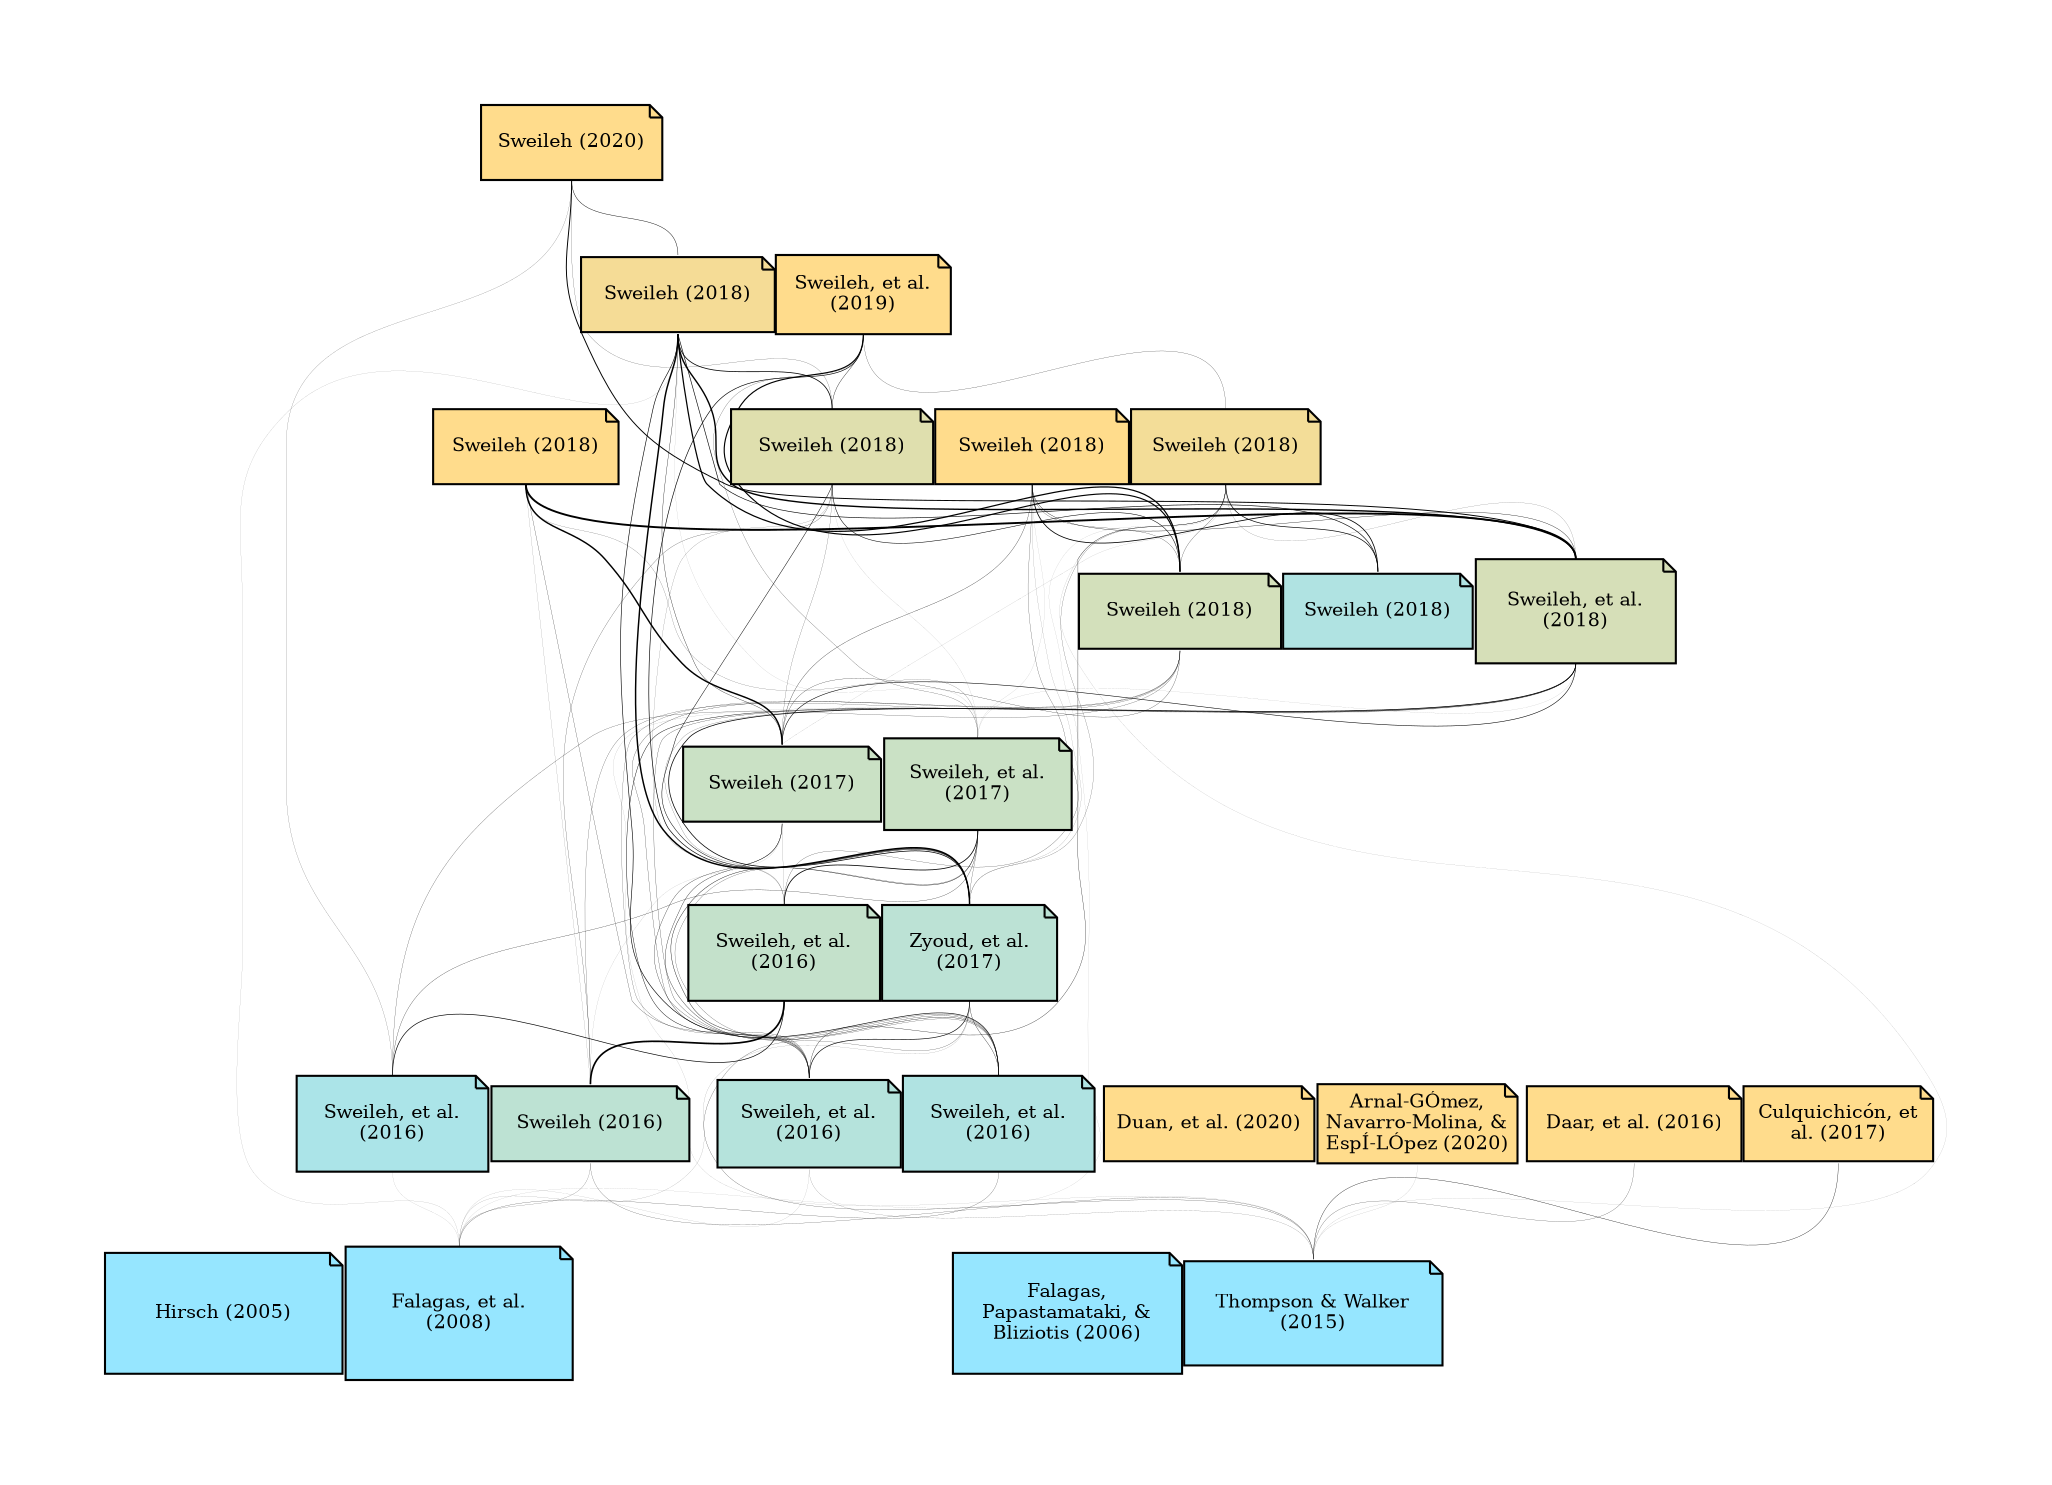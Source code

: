 digraph {

pad=0.7
layout=dot
rankdir=BT
ranksep=0.5
nodesep=0.0
splines=true
outputorder=edgesfirst

node [shape=note style=filled fontsize=9 fillcolor=none target="_blank" ordering="in"]
edge [arrowhead=none]

16275915 [label="Hirsch (2005)" href="https://pubmed.ncbi.nlm.nih.gov/16275915/" tooltip="Title: An index to quantify an individual's scientific research output.
~
By: Hirsch
Date: 2005 Nov 15
~
Abstract: I propose the index h, defined as the number of papers with citation number > or =h, as a useful index to characterize the scientific output of a researcher.
~
PMID: 16275915
Journal: Proceedings of the National Academy of Sciences of the United States of America" fillcolor="#96E6FF" margin=0.33992731873176035]
    16545114 [label="Falagas,
Papastamataki, &
Bliziotis (2006)" href="https://pubmed.ncbi.nlm.nih.gov/16545114/" tooltip="Title: A bibliometric analysis of research productivity in Parasitology by different world regions during a 9-year period (1995-2003).
~
By: Falagas, Papastamataki, Bliziotis
Date: 2006 Mar 17
~
Abstract: The objective of this study was to estimate the research productivity of different world regions in the field of Parasitology.
~
PMID: 16545114
Journal: BMC infectious diseases" fillcolor="#96E6FF" margin=0.1914973347970818]
    17884971 [label="Falagas, et al.
(2008)" href="https://pubmed.ncbi.nlm.nih.gov/17884971/" tooltip="Title: Comparison of PubMed, Scopus, Web of Science, and Google Scholar: strengths and weaknesses.
~
By: Falagas, Pitsouni, Malietzis, Pappas
Date: 2008 Feb
~
Abstract: The evolution of the electronic age has led to the development of numerous medical databases on the World Wide Web, offering search facilities on a particular subject and the ability to perform citation analysis. We compared the content coverage and practical utility of PubMed, Scopus, Web of Science, and Google Scholar. The official Web pages of the databases were used to extract information on the range of journals covered, search facilities and restrictions, and update frequency. We used the example of a keyword search to evaluate the usefulness of these databases in biomedical information retrieval and a specific published article to evaluate their utility in performing citation analysis. All databases were practical in use and offered numerous search facilities. PubMed and Google Scholar are accessed for free. The keyword search with PubMed offers optimal update frequency and includes online early articles; other databases can rate articles by number of citations, as an index of importance. For citation analysis, Scopus offers about 20% more coverage than Web of Science, whereas Google Scholar offers results of inconsistent accuracy. PubMed remains an optimal tool in biomedical electronic research. Scopus covers a wider journal range, of help both in keyword searching and citation analysis, but it is currently limited to recent articles (published after 1995) compared with Web of Science. Google Scholar, as for the Web in general, can help in the retrieval of even the most obscure information but its use is marred by inadequate, less often updated, citation information.
~
PMID: 17884971
Journal: FASEB journal : official publication of the Federation of American Societies for Experimental Biology" fillcolor="#96E6FF" margin=0.3103144372620182]
    25940769 [label="Thompson & Walker
(2015)" href="https://pubmed.ncbi.nlm.nih.gov/25940769/" tooltip="Title: A descriptive and historical review of bibliometrics with applications to medical sciences.
~
By: Thompson, Walker
Date: 2015 Jun
~
Abstract: The discipline of bibliometrics involves the application of mathematical and statistical methods to scholarly publications. The first attempts at systematic data collection were provided by Alfred Lotka and Samuel Bradford, who subsequently established the foundational laws of bibliometrics. Eugene Garfield ushered in the modern era of bibliometrics with the routine use of citation analysis and systematized processing. Key elements of bibliometric analysis include database coverage, consistency and accuracy of the data, data fields, search options, and analysis and use of metrics. A number of bibliometric applications are currently being used in medical science and health care. Bibliometric parameters and indexes may be increasingly used by grant funding sources as measures of research success. Universities may build benchmarking standards from bibliometric data to determine academic achievement through promotion and tenure guidelines in the future. This article reviews the history, definition, laws, and elements of bibliometric principles and provides examples of bibliometric applications to the broader health care community. To accomplish this, the Medline (1966-2014) and Web of Science (1945-2014) databases were searched to identify relevant articles; select articles were also cross-referenced. Articles selected were those that provided background, history, descriptive analysis, and application of bibliometric principles and metrics to medical science and health care. No attempt was made to cover all areas exhaustively; rather, key articles were chosen that illustrate bibliometric concepts and enhance the reader's knowledge. It is important that faculty and researchers understand the limitations and appropriate uses of bibliometric data. Bibliometrics has considerable potential as a research area for health care scientists and practitioners that can be used to discover new information about academic trends, pharmacotherapy, disease, and broader health sciences trends.
~
PMID: 25940769
Journal: Pharmacotherapy" fillcolor="#96E6FF" margin=0.21127838567197355]
    27579264 [label="Daar, et al. (2016)" href="https://pubmed.ncbi.nlm.nih.gov/27579264/" tooltip="Title: Plastic Surgery and Acellular Dermal Matrix: Highlighting Trends from 1999 to 2013.
~
By: Daar, Gandy, Clark, Mowlds, Paydar, Wirth
Date: 2016 May
~
Abstract: The last decade has ushered in a rapidly expanding global discussion regarding acellular dermal matrix (ADM) applications, economic analyses, technical considerations, benefits, and risks, with recent emphasis on ADM use in breast surgery. This study aims to evaluate global trends in ADM research using bibliometric analysis. The top nine Plastic Surgery journals were determined by impact factor (IF). Each issue of the nine journals between 1999 and 2013 was accessed to compile a database of articles discussing ADM. Publications were further classified by IF, authors' geographic location, study design, and level of evidence (LOE, I-V). Productivity index and productivity share were calculated for each region. In total, 256 ADM articles were accessed. The annual global publication volume increased significantly by 4.2 (0.87) articles per year (p<0.001), with a mean productivity index of 36.3 (59.0). The mean impact factor of the nine journals increased significantly from 0.61 (0.11) to 2.47 (0.99) from 1993 to 2013 (p<0.001). Despite this increase in the global ADM literature, the majority of research was of weaker LOE (level I: 2.29% and level II: 9.17%). USA contributed the most research (87%), followed by Asia (4.76%) and Western Europe (4.71%). USA contributed the greatest volume of research. Regarding clinical application of ADM, the majority of publications focused on ADM use in breast surgery, specifically breast reconstruction (154 articles, 60.2%). The majority of research was of lower LOE; thus, efforts should be made to strengthen the body of literature, particularly with regard to cost analysis.
~
PMID: 27579264
Journal: World journal of plastic surgery" fillcolor="#FFDC8C" margin=0.12781512503836437]
    27663999 [label="Sweileh, et al.
(2016)" href="https://pubmed.ncbi.nlm.nih.gov/27663999/" tooltip="Title: Bibliometric analysis of global scientific research on carbapenem resistance (1986-2015).
~
By: Sweileh, Shraim, Al-Jabi, Sawalha, AbuTaha, Zyoud
Date: 2016 Sep 23
~
Abstract: Antimicrobial resistance is a global public health challenge and carbapenem resistance, in particular, is considered an urgent global health threat. This study was carried out to give a bibliometric overview of literature on carbapenem resistance. In specific, number of publications, top productive countries and institutes, highly cited articles, citation analysis, co-authorships, international collaboration, top active authors, and journals publishing articles on carbapenem resistance were analyzed and discussed.
~
PMID: 27663999
Journal: Annals of clinical microbiology and antimicrobials" fillcolor="#ABE4E8" margin=0.17787536009528288]
    27724920 [label="Sweileh (2016)" href="https://pubmed.ncbi.nlm.nih.gov/27724920/" tooltip="Title: Bibliometric analysis of literature on female genital mutilation: (1930 - 2015).
~
By: Sweileh
Date: 2016 Oct 10
~
Abstract: Female genital mutilation/cutting (FGM/C) is a common harmful traditional practice in many communities in Africa and to a lesser extent in Middle East and other regions in the world. In order to better understand publishing on this topic, we conducted a bibliometric study on FGM/C. Bibliometric analyses can be used as an indicator of the extent of interaction of researchers, health authorities, and communities with a particular health issue.
~
PMID: 27724920
Journal: Reproductive health" fillcolor="#BDE2D3" margin=0.16461280356782382]
    27843745 [label="Sweileh, et al.
(2016)" href="https://pubmed.ncbi.nlm.nih.gov/27843745/" tooltip="Title: Bibliometric analysis of medicine-related publications on poverty (2005-2015).
~
By: Sweileh, Al-Jabi, Sawalha, AbuTaha, Zyoud
Date: 2016
~
Abstract: Poverty is a global problem. The war against poverty requires not only financial support, but also poverty-related research to pinpoint areas of high need of intervention. In line with international efforts to fight poverty and negative consequences, we carried out this study to give a bibliometric overview of medicine-related literature on poverty. Such a s study is an indicator of the extent of interaction of various international key players on the war against poverty-related health problems.
~
PMID: 27843745
Journal: SpringerPlus" fillcolor="#B5E3DC" margin=0.1579181246047625]
    27884199 [label="Sweileh, et al.
(2016)" href="https://pubmed.ncbi.nlm.nih.gov/27884199/" tooltip="Title: A bibliometric analysis of literature on malaria vector resistance: (1996 - 2015).
~
By: Sweileh, Sawalha, Al-Jabi, Zyoud, Shraim, Abu-Taha
Date: 2016 11 25
~
Abstract: Emergence of insecticide resistance in malaria vectors is a real threat to future goals of elimination and control of malaria. Therefore, the objective of this study was to assess research trend on insecticide resistance of Anopheles mosquito. In specific, number of publications, countries, institutions, and authors' research profile, citation analysis, international collaborations, and impact of journals publishing documents on insecticide resistance will be presented. It was conducted via Scopus search engine which was used to retrieve relevant data. Keywords used were based on literature available on this topic. The duration of study was set from 1996-2015.
~
PMID: 27884199
Journal: Globalization and health" fillcolor="#B0E3E2" margin=0.18010299956639814]
    27899145 [label="Sweileh, et al.
(2016)" href="https://pubmed.ncbi.nlm.nih.gov/27899145/" tooltip="Title: Bibliometric analysis of publications on Campylobacter: (2000-2015).
~
By: Sweileh, Al-Jabi, Sawalha, AbuTaha, Zyoud
Date: 2016 11 29
~
Abstract: Campylobacter species are widespread zoonotic pathogens. Campylobacter jejuni causes a form of gastroenteritis called campylobacteriosis. Campylobacter drug resistance is considered a serious threat. In order to better understand national and international research output on Campylobacter, we conducted this bibliometric overview of publications on Campylobacter. This study can be used to assess extent of interaction and response of researchers, food regulators, and health policy makers to global burden of campylobacateriosis.
~
PMID: 27899145
Journal: Journal of health, population, and nutrition" fillcolor="#C4E1CB" margin=0.17552725051033058]
    28153037 [label="Zyoud, et al.
(2017)" href="https://pubmed.ncbi.nlm.nih.gov/28153037/" tooltip="Title: Global cocaine intoxication research trends during 1975-2015: a bibliometric analysis of Web of Science publications.
~
By: Zyoud, Waring, Al-Jabi, Sweileh
Date: 2017 02 02
~
Abstract: Cocaine is subject to recreational abuse as a stimulant and psychoactive agent, which poses a major worldwide health problem. The aim of the present study was to perform a bibliometric analysis of publication related to cocaine intoxication an insight of the research trends at a global level to enable recommendations for future research strategies in this field.
~
PMID: 28153037
Journal: Substance abuse treatment, prevention, and policy" fillcolor="#BCE2D5" margin=0.18617278360175926]
    28320410 [label="Sweileh (2017)" href="https://pubmed.ncbi.nlm.nih.gov/28320410/" tooltip="Title: Bibliometric analysis of medicine - related publications on refugees, asylum-seekers, and internally displaced people: 2000 - 2015.
~
By: Sweileh
Date: 2017 03 20
~
Abstract: Wars and violent domestic conflicts have forced millions of people to move outside their homes. Meeting the basic health needs of those people requires an understanding of research activity and research output on this topic. The objective of this study was to shed light on the quantity and impact of medicine - related publications on refugees, asylum seekers and internally displaced people (IDP).
~
PMID: 28320410
Journal: BMC international health and human rights" fillcolor="#CAE1C5" margin=0.16760912590556815]
    28603233 [label="Culquichicón, et
al. (2017)" href="https://pubmed.ncbi.nlm.nih.gov/28603233/" tooltip="Title: Where are we after 60 years of paragonimiasis research? A bibliometric assessment.
~
By: Culquichicón, Hernández-Pacherres, Labán-Seminario, Cardona-Ospina, Rodríguez-Morales
Date: 2017 Jun 01
~
Abstract: Paragonimiasis is highly prevalent endemic food-borne disease in Southeast Asia and Latin America, and constitutes a major public health concern. A bibliometric analysis was performed about the worldwide scientific production of paragonimiasis. We browsed in the Science Citation Index-Expanded (SCI-E) (1957-2015), Scopus (1976-2015), Medline/PubMed/GoPubMed® (1970-2015), ScIELO (1981-2014) and LILACS (1985-2011). All types of articles were included and categorized by year of publication, number, type of scientific article, city and institution of origin, international cooperation, scientific journal, impact factor, language of publication, authors and H index. In SCI-E, 1,028 manuscripts were recovered, while Japan (21.9%) and the USA (17.7%) were the countries with highest scientific production. In this database, Asian region studies received 5,454 citations (H index=32). In Scopus 2161 items were recovered, corresponding to 45.8% of Asian countries. Japan (18.2%) was the first with the University of Miyazaki (11.7% of the country); South Korea (9.5%) was second with the Seoul National University (11.2% of the country). In SciELO 29 items were found, with no contributions from the Asian region. In LILACS 1487 articles were found (22.9% covering Asia). Among the databases, the Journal of Parasitology (Impact factor=1.227) showed the highest number of manuscripts and 'Agatsuma T', from Japan, was the author with most records. Japan and South Korea lead global scientific production on paragonimiasis. By contrast, in Latin America, production has been extremely low especially in the last five years.
~
PMID: 28603233
Journal: Le infezioni in medicina" fillcolor="#FFDC8C" margin=0.09771212547196625]
    28856028 [label="Sweileh, et al.
(2017)" href="https://pubmed.ncbi.nlm.nih.gov/28856028/" tooltip="Title: Bibliometric Analysis of Worldwide Publications on Antimalarial Drug Resistance (2006-2015).
~
By: Sweileh, Al-Jabi, Sawalha, AbuTaha, Zyoud
Date: 2017
~
Abstract: In response to international efforts to control and eradicate malaria, we designed this study to give a bibliometric overview of research productivity in antimalarial drug resistance (AMDR).
~
PMID: 28856028
Journal: Malaria research and treatment" fillcolor="#CAE1C5" margin=0.1704119982655925]
    29562909 [label="Sweileh (2018)" href="https://pubmed.ncbi.nlm.nih.gov/29562909/" tooltip="Title: Bibliometric analysis of peer-reviewed literature in transgender health (1900 - 2017).
~
By: Sweileh
Date: 2018 03 21
~
Abstract: Transgender community is marginalized and under-researched. Analysis of peer-reviewed literature in transgender health is needed to better understand health needs and human rights of transgender people. Therefore, the aim of this study was to analyze global research activity in transgender health published in peer-reviewed journals.
~
PMID: 29562909
Journal: BMC international health and human rights" fillcolor="#D3E0BB" margin=0.18010299956639814]
    29914447 [label="Sweileh (2018)" href="https://pubmed.ncbi.nlm.nih.gov/29914447/" tooltip="Title: Global research output in the health of international Arab migrants (1988-2017).
~
By: Sweileh
Date: 2018 06 18
~
Abstract: In the past few decades Arab countries had witnessed several intra-regional conflicts and civil wars that led to the creation of millions of refugees and migrants. Assessment of research activity is an indicator of national and international efforts to improve the health of those millions of war victims. Therefore, the aim of this study was to analyze published literature in international Arab migrants.
~
PMID: 29914447
Journal: BMC public health" fillcolor="#B0E3E2" margin=0.1454242509439325]
    29925353 [label="Sweileh, et al.
(2018)" href="https://pubmed.ncbi.nlm.nih.gov/29925353/" tooltip="Title: Bibliometric analysis of global migration health research in peer-reviewed literature (2000-2016).
~
By: Sweileh, Wickramage, Pottie, Hui, Roberts, Sawalha, Zyoud
Date: 2018 06 20
~
Abstract: The health of migrants has become an important issue in global health and foreign policy. Assessing the current status of research activity and identifying gaps in global migration health (GMH) is an important step in mapping the evidence-base and on advocating health needs of migrants and mobile populations. The aim of this study was to analyze globally published peer-reviewed literature in GMH.
~
PMID: 29925353
Journal: BMC public health" fillcolor="#D6DFB8" margin=0.21127838567197355]
    30305093 [label="Sweileh (2018)" href="https://pubmed.ncbi.nlm.nih.gov/30305093/" tooltip="Title: Global research output on HIV/AIDS-related medication adherence from 1980 to 2017.
~
By: Sweileh
Date: 2018 Oct 10
~
Abstract: 'Human Immunodeficiency Virus (HIV)' and Acquired Immunodeficiency Syndrome (AIDS) are global health burden. Medication adherence in people living with HIV (PLWH) is a key element in reducing morbidity and mortality. Quantitative and qualitative assessment of research activity helps identify research gaps as well as efforts implemented to improve adherence behaviors in PLWH. The aim of the current study was to assess and analyze literature on HIV/AIDS-related medication adherence using bibliometric methods.
~
PMID: 30305093
Journal: BMC health services research" fillcolor="#DFDFAE" margin=0.17787536009528288]
    30377667 [label="Sweileh (2018)" href="https://pubmed.ncbi.nlm.nih.gov/30377667/" tooltip="Title: A bibliometric analysis of global research output on health and human rights (1900-2017).
~
By: Sweileh
Date: 2018
~
Abstract: Baseline data on global research activity on health and human rights (HHR) needs to be assessed and analyzed to identify research gaps and to prioritize funding and research agendas. Therefore, the aim of this study was to assess the growth of publications and research pattern on HHR.
~
PMID: 30377667
Journal: Global health research and policy" fillcolor="#FFDC8C" margin=0.12781512503836437]
    30386407 [label="Sweileh (2018)" href="https://pubmed.ncbi.nlm.nih.gov/30386407/" tooltip="Title: Analysis of global research output on diabetes depression and suicide.
~
By: Sweileh
Date: 2018
~
Abstract: Diabetic patients, during the course of the disease, are most likely to experience depressive symptoms that might ultimately lead to suicidal ideation or suicide. The size of literature in diabetes depression/suicide is a good indicator of national and international efforts to address psychological co-morbidities associated with diabetes mellitus (DM). Therefore, the objective of this study was to give a comprehensive analysis, both quantitative and qualitative, of scientific literature in diabetes depression/suicide.
~
PMID: 30386407
Journal: Annals of general psychiatry" fillcolor="#F3DD98" margin=0.1345098040014257]
    30409221 [label="Sweileh (2018)" href="https://pubmed.ncbi.nlm.nih.gov/30409221/" tooltip="Title: Global output of research on the health of international migrant workers from 2000 to 2017.
~
By: Sweileh
Date: 2018 11 08
~
Abstract: Approximately 150 million international migrant workers work under conditions that increase their risk of illness and injuries. The current study aimed to assess and analyze the global output of research on the health of international migrant workers to promote national and international policies that could help improve the health of international migrant workers.
~
PMID: 30409221
Journal: Globalization and health" fillcolor="#FFDC8C" margin=0.15413926851582252]
    30409223 [label="Sweileh (2018)" href="https://pubmed.ncbi.nlm.nih.gov/30409223/" tooltip="Title: Research trends on human trafficking: a bibliometric analysis using Scopus database.
~
By: Sweileh
Date: 2018 11 08
~
Abstract: Human trafficking is a crime against humanity. It is also a serious threat to global health and security. Globalization has made human trafficking an easier task for the criminal organizations. No data are available on the volume, research trends, and key players in this field. Therefore, the aim of this study was to assess the research activity and research trends on human trafficking.
~
PMID: 30409223
Journal: Globalization and health" fillcolor="#F5DC96" margin=0.15413926851582252]
    31138250 [label="Sweileh, et al.
(2019)" href="https://pubmed.ncbi.nlm.nih.gov/31138250/" tooltip="Title: Nursing and midwifery research activity in Arab countries from 1950 to 2017.
~
By: Sweileh, Huijer, Al-Jabi, Zyoud, Sawalha
Date: 2019 May 28
~
Abstract: Nursing and midwifery research activity is an important indicator of the quality of healthcare services and the status of nursing profession. The main aim of this study was to assess the research activity in nursing and midwifery field in Arab countries.
~
PMID: 31138250
Journal: BMC health services research" fillcolor="#FFDC8C" margin=0.12781512503836437]
    32754061 [label="Duan, et al. (2020)" href="https://pubmed.ncbi.nlm.nih.gov/32754061/" tooltip="Title: Research on the Development of Theme Trends and Changes of Knowledge Structures of Drug Therapy Studies on Major Depressive Disorder Since the 21st Century: A Bibliometric Analysis.
~
By: Duan, Gao, Shao, Tian, Fu, Zhu
Date: 2020
~
Abstract: Antidepressant treatment is one of the most effective ways of relieving or curing depressive symptoms in patients with major depressive disorder (MDD). Although many studies have explored the efficacy, tolerability, adverse reactions, and functional mechanism of the disease, there has been no systematic evaluation of the relevant results in this field.
~
PMID: 32754061
Journal: Frontiers in psychiatry" fillcolor="#FFDC8C" margin=0.08010299956639813]
    32807154 [label="Sweileh (2020)" href="https://pubmed.ncbi.nlm.nih.gov/32807154/" tooltip="Title: Bibliometric analysis of global scientific literature on vaccine hesitancy in peer-reviewed journals (1990-2019).
~
By: Sweileh
Date: 2020 Aug 17
~
Abstract: Vaccine hesitancy is a growing threat to national and global health security. The current study was undertaken to provide insights into the global scientific literature on vaccine hesitancy in peer-reviewed journals.
~
PMID: 32807154
Journal: BMC public health" fillcolor="#FFDC8C" margin=0.11020599913279625]
    33489662 [label="Arnal-GÓmez,
Navarro-Molina, &
EspÍ-LÓpez (2020)" href="https://pubmed.ncbi.nlm.nih.gov/33489662/" tooltip="Title: Bibliometric analysis of core journals which publish articles of physical therapy on aging.
~
By: Arnal-GÓmez, Navarro-Molina, EspÍ-LÓpez
Date: 2020
~
Abstract: Increase in population's longevity has led to considerable efforts worldwide on physical therapy aging research. The aim of this study is to identify which are the main scientific journals, as well as the most productive authors, institutions and keywords related to the journals, that have published about physical therapy and aging.
~
PMID: 33489662
Journal: Physical therapy research" fillcolor="#FFDC8C" margin=0.05]

16275915:n->27724920:s [penwidth=0.009555]
    16275915:n->27843745:s [penwidth=0.008134]
    16275915:n->27884199:s [penwidth=0.005078]
    16275915:n->27899145:s [penwidth=0.001449]
    16275915:n->28320410:s [penwidth=0.002995]
    16275915:n->29562909:s [penwidth=0.000775]
    16275915:n->30305093:s [penwidth=0.004040]
    16275915:n->30377667:s [penwidth=0.002115]
    16275915:n->30409223:s [penwidth=0.002125]
    16275915:n->32754061:s [penwidth=0.004604]
    16275915:n->33489662:s [penwidth=0.012207]
    16545114:n->27579264:s [penwidth=0.008531]
    16545114:n->28603233:s [penwidth=0.002609]
    17884971:n->27663999:s [penwidth=0.027200]
    17884971:n->27724920:s [penwidth=0.067307]
    17884971:n->27843745:s [penwidth=0.030620]
    17884971:n->27884199:s [penwidth=0.090096]
    17884971:n->27899145:s [penwidth=0.008937]
    17884971:n->28153037:s [penwidth=0.040985]
    17884971:n->28320410:s [penwidth=0.007217]
    17884971:n->28856028:s [penwidth=0.002562]
    17884971:n->29562909:s [penwidth=0.012457]
    17884971:n->29914447:s [penwidth=0.018067]
    17884971:n->29925353:s [penwidth=0.022356]
    17884971:n->30377667:s [penwidth=0.005839]
    17884971:n->30386407:s [penwidth=0.025473]
    17884971:n->30409223:s [penwidth=0.034161]
    17884971:n->31138250:s [penwidth=0.013260]
    17884971:n->32807154:s [penwidth=0.003269]
    25940769:n->27579264:s [penwidth=0.092209]
    25940769:n->27724920:s [penwidth=0.085364]
    25940769:n->27843745:s [penwidth=0.053014]
    25940769:n->28153037:s [penwidth=0.095498]
    25940769:n->28320410:s [penwidth=0.014769]
    25940769:n->28603233:s [penwidth=0.158568]
    25940769:n->29925353:s [penwidth=0.031247]
    25940769:n->30386407:s [penwidth=0.030856]
    25940769:n->32754061:s [penwidth=0.009411]
    25940769:n->33489662:s [penwidth=0.030305]
    27663999:n->27899145:s [penwidth=0.318976]
    27663999:n->28856028:s [penwidth=0.117422]
    27663999:n->29562909:s [penwidth=0.097482]
    27663999:n->32807154:s [penwidth=0.064573]
    27724920:n->27899145:s [penwidth=0.815090]
    27724920:n->28320410:s [penwidth=0.029064]
    27724920:n->29562909:s [penwidth=0.091913]
    27724920:n->30305093:s [penwidth=0.094664]
    27724920:n->30377667:s [penwidth=0.045175]
    27843745:n->28153037:s [penwidth=0.300818]
    27843745:n->28320410:s [penwidth=0.135175]
    27843745:n->28856028:s [penwidth=0.182879]
    27843745:n->29562909:s [penwidth=0.086470]
    27843745:n->29925353:s [penwidth=0.200541]
    27843745:n->30377667:s [penwidth=0.103758]
    27843745:n->30386407:s [penwidth=0.142697]
    27884199:n->28153037:s [penwidth=0.142697]
    27884199:n->28320410:s [penwidth=0.153543]
    27884199:n->28856028:s [penwidth=0.095110]
    27884199:n->29562909:s [penwidth=0.106361]
    27884199:n->29925353:s [penwidth=0.109291]
    27884199:n->30409223:s [penwidth=0.294648]
    27899145:n->28320410:s [penwidth=0.051883]
    27899145:n->28856028:s [penwidth=0.379446]
    27899145:n->29925353:s [penwidth=0.075013]
    27899145:n->30305093:s [penwidth=0.057781]
    27899145:n->30409221:s [penwidth=0.095857]
    28153037:n->28856028:s [penwidth=0.096646]
    28153037:n->29925353:s [penwidth=0.353112]
    28153037:n->30305093:s [penwidth=0.229596]
    28153037:n->30386407:s [penwidth=0.078488]
    28153037:n->30409221:s [penwidth=0.043600]
    28153037:n->30409223:s [penwidth=0.706309]
    28153037:n->31138250:s [penwidth=0.309820]
    28320410:n->29562909:s [penwidth=0.109494]
    28320410:n->29925353:s [penwidth=0.264121]
    28320410:n->30305093:s [penwidth=0.074866]
    28320410:n->30377667:s [penwidth=0.699804]
    28320410:n->30386407:s [penwidth=0.029652]
    28320410:n->30409221:s [penwidth=0.129728]
    28320410:n->30409223:s [penwidth=0.152825]
    28856028:n->29925353:s [penwidth=0.025473]
    28856028:n->30305093:s [penwidth=0.028018]
    28856028:n->30377667:s [penwidth=0.068587]
    28856028:n->30409221:s [penwidth=0.026208]
    28856028:n->30409223:s [penwidth=0.027200]
    28856028:n->31138250:s [penwidth=0.088541]
    29562909:n->30305093:s [penwidth=0.248930]
    29562909:n->30386407:s [penwidth=0.104774]
    29562909:n->30409221:s [penwidth=0.102531]
    29562909:n->30409223:s [penwidth=0.592499]
    29562909:n->31138250:s [penwidth=0.552237]
    29914447:n->30386407:s [penwidth=0.323436]
    29914447:n->30409221:s [penwidth=0.385367]
    29914447:n->30409223:s [penwidth=0.295468]
    29925353:n->30377667:s [penwidth=0.916814]
    29925353:n->30386407:s [penwidth=0.057565]
    29925353:n->30409221:s [penwidth=0.161856]
    29925353:n->30409223:s [penwidth=0.676858]
    29925353:n->32807154:s [penwidth=0.463510]
    30305093:n->30409223:s [penwidth=0.368675]
    30305093:n->31138250:s [penwidth=0.165294]
    30305093:n->32807154:s [penwidth=0.081217]
    30386407:n->31138250:s [penwidth=0.097482]
    30409223:n->32807154:s [penwidth=0.204800]

}

